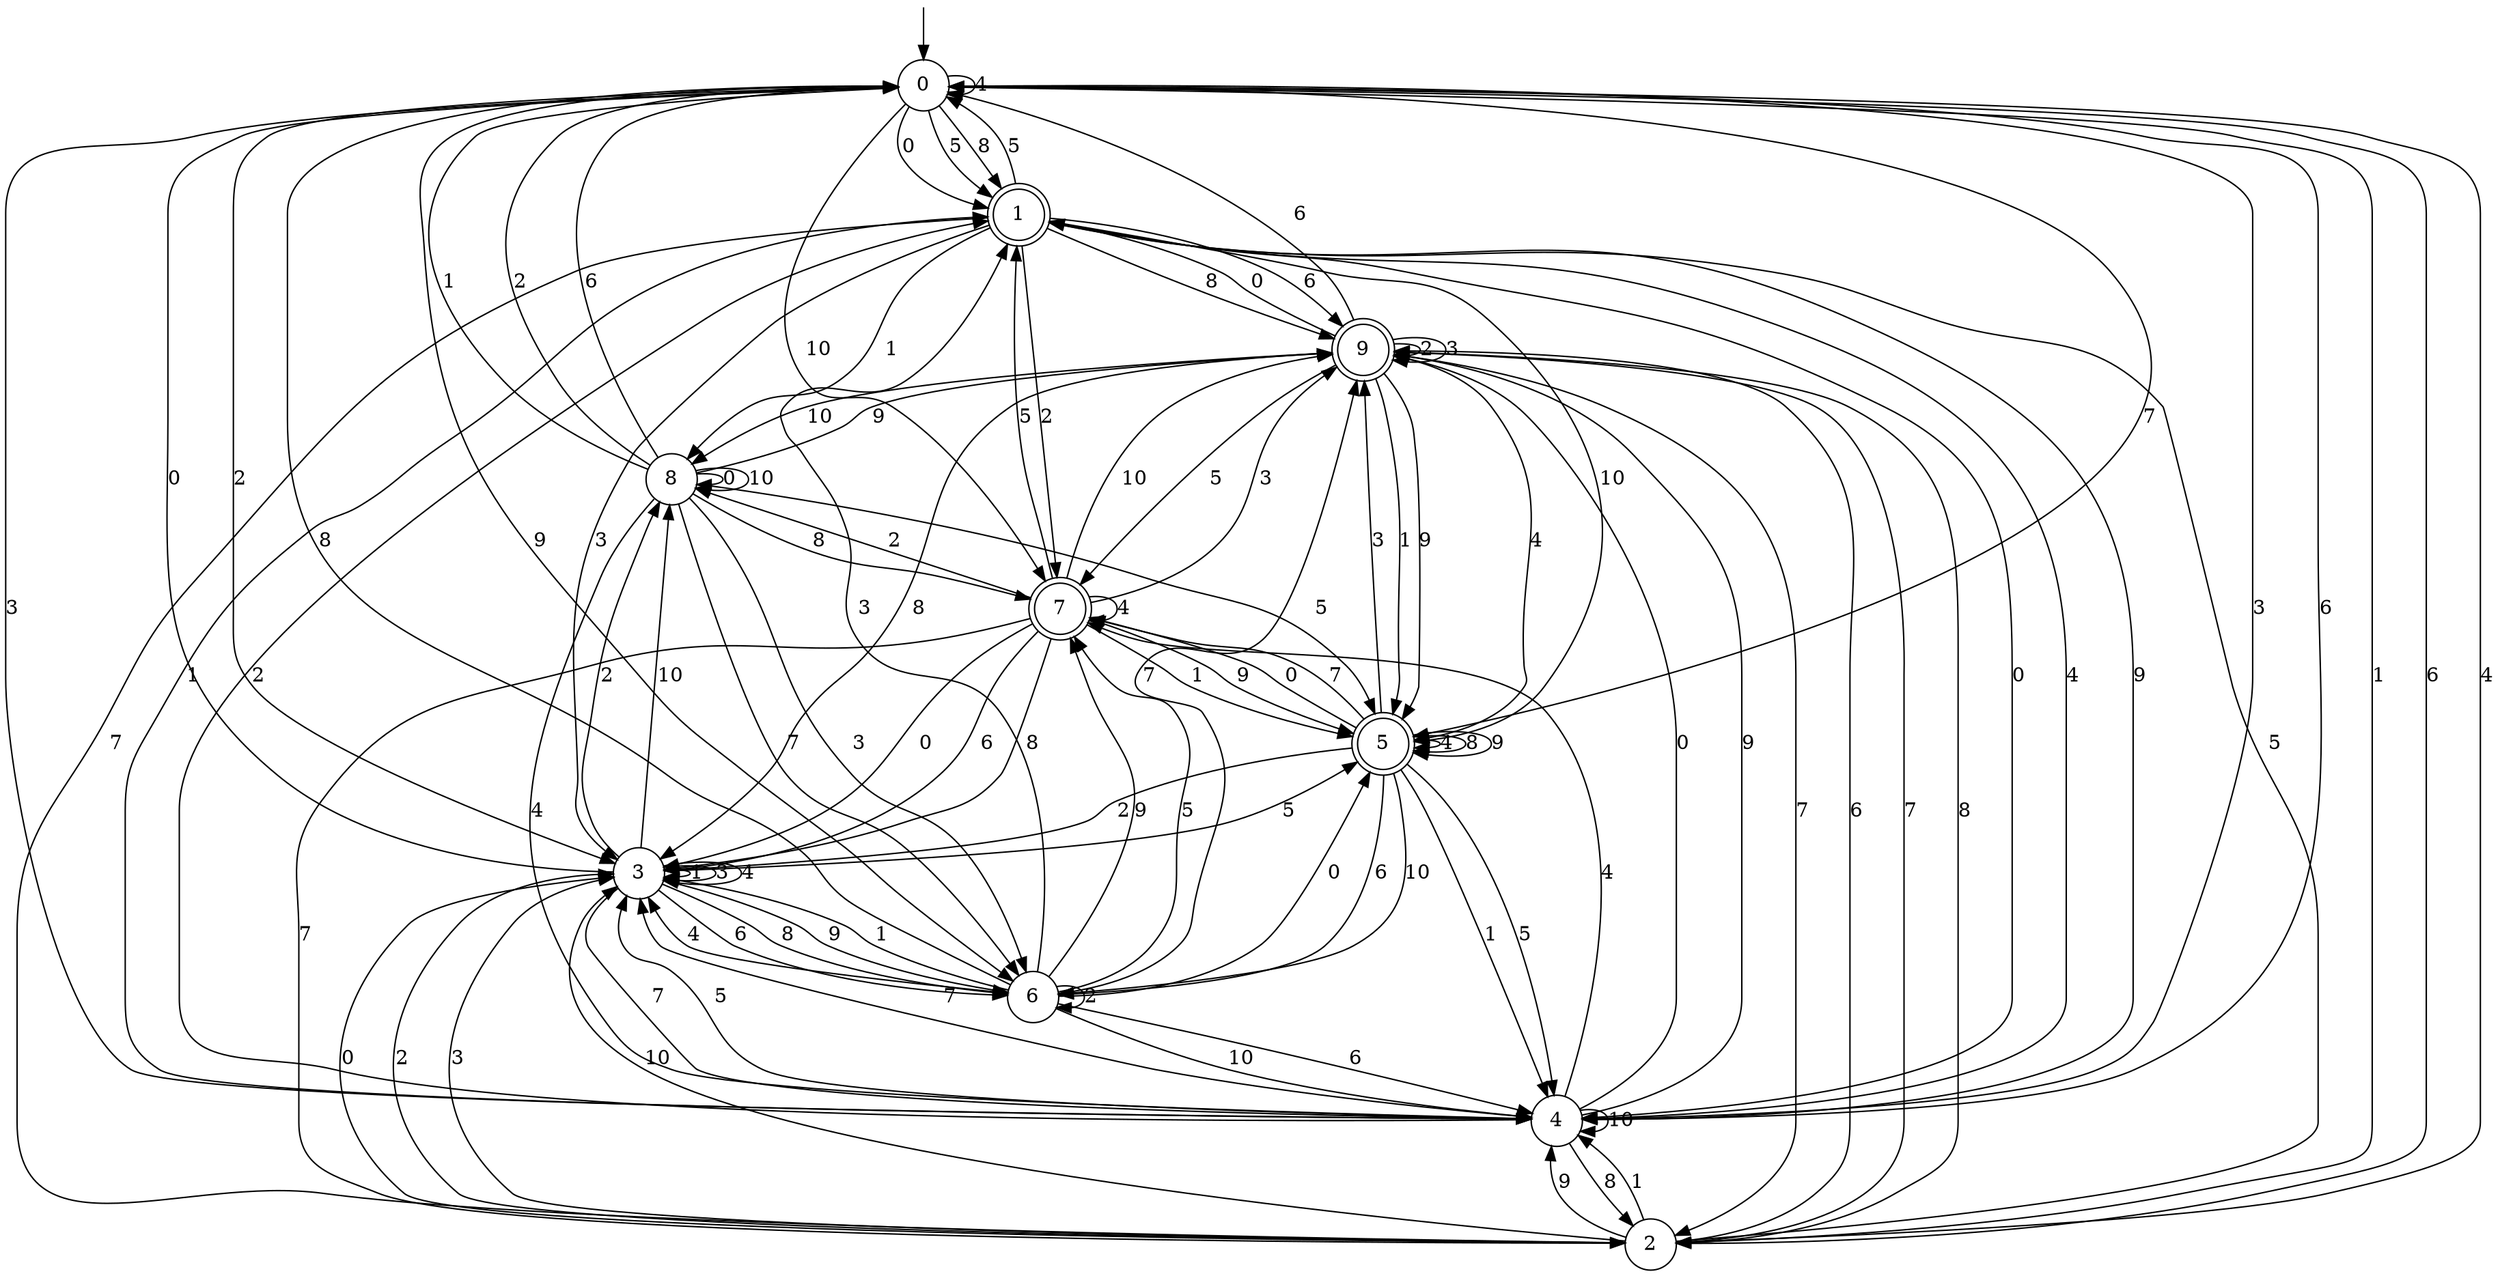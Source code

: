 digraph g {

	s0 [shape="circle" label="0"];
	s1 [shape="doublecircle" label="1"];
	s2 [shape="circle" label="2"];
	s3 [shape="circle" label="3"];
	s4 [shape="circle" label="4"];
	s5 [shape="doublecircle" label="5"];
	s6 [shape="circle" label="6"];
	s7 [shape="doublecircle" label="7"];
	s8 [shape="circle" label="8"];
	s9 [shape="doublecircle" label="9"];
	s0 -> s1 [label="0"];
	s0 -> s2 [label="1"];
	s0 -> s3 [label="2"];
	s0 -> s4 [label="3"];
	s0 -> s0 [label="4"];
	s0 -> s1 [label="5"];
	s0 -> s2 [label="6"];
	s0 -> s5 [label="7"];
	s0 -> s1 [label="8"];
	s0 -> s6 [label="9"];
	s0 -> s7 [label="10"];
	s1 -> s4 [label="0"];
	s1 -> s8 [label="1"];
	s1 -> s7 [label="2"];
	s1 -> s3 [label="3"];
	s1 -> s4 [label="4"];
	s1 -> s0 [label="5"];
	s1 -> s9 [label="6"];
	s1 -> s2 [label="7"];
	s1 -> s9 [label="8"];
	s1 -> s4 [label="9"];
	s1 -> s5 [label="10"];
	s2 -> s3 [label="0"];
	s2 -> s4 [label="1"];
	s2 -> s3 [label="2"];
	s2 -> s3 [label="3"];
	s2 -> s0 [label="4"];
	s2 -> s1 [label="5"];
	s2 -> s9 [label="6"];
	s2 -> s9 [label="7"];
	s2 -> s9 [label="8"];
	s2 -> s4 [label="9"];
	s2 -> s3 [label="10"];
	s3 -> s0 [label="0"];
	s3 -> s3 [label="1"];
	s3 -> s8 [label="2"];
	s3 -> s3 [label="3"];
	s3 -> s3 [label="4"];
	s3 -> s5 [label="5"];
	s3 -> s6 [label="6"];
	s3 -> s4 [label="7"];
	s3 -> s6 [label="8"];
	s3 -> s6 [label="9"];
	s3 -> s8 [label="10"];
	s4 -> s9 [label="0"];
	s4 -> s1 [label="1"];
	s4 -> s1 [label="2"];
	s4 -> s0 [label="3"];
	s4 -> s7 [label="4"];
	s4 -> s3 [label="5"];
	s4 -> s0 [label="6"];
	s4 -> s3 [label="7"];
	s4 -> s2 [label="8"];
	s4 -> s9 [label="9"];
	s4 -> s4 [label="10"];
	s5 -> s7 [label="0"];
	s5 -> s4 [label="1"];
	s5 -> s3 [label="2"];
	s5 -> s9 [label="3"];
	s5 -> s5 [label="4"];
	s5 -> s4 [label="5"];
	s5 -> s6 [label="6"];
	s5 -> s7 [label="7"];
	s5 -> s5 [label="8"];
	s5 -> s5 [label="9"];
	s5 -> s6 [label="10"];
	s6 -> s5 [label="0"];
	s6 -> s3 [label="1"];
	s6 -> s6 [label="2"];
	s6 -> s1 [label="3"];
	s6 -> s3 [label="4"];
	s6 -> s7 [label="5"];
	s6 -> s4 [label="6"];
	s6 -> s9 [label="7"];
	s6 -> s0 [label="8"];
	s6 -> s7 [label="9"];
	s6 -> s4 [label="10"];
	s7 -> s3 [label="0"];
	s7 -> s5 [label="1"];
	s7 -> s8 [label="2"];
	s7 -> s9 [label="3"];
	s7 -> s7 [label="4"];
	s7 -> s1 [label="5"];
	s7 -> s3 [label="6"];
	s7 -> s2 [label="7"];
	s7 -> s3 [label="8"];
	s7 -> s5 [label="9"];
	s7 -> s9 [label="10"];
	s8 -> s8 [label="0"];
	s8 -> s0 [label="1"];
	s8 -> s0 [label="2"];
	s8 -> s6 [label="3"];
	s8 -> s4 [label="4"];
	s8 -> s5 [label="5"];
	s8 -> s0 [label="6"];
	s8 -> s6 [label="7"];
	s8 -> s7 [label="8"];
	s8 -> s9 [label="9"];
	s8 -> s8 [label="10"];
	s9 -> s1 [label="0"];
	s9 -> s5 [label="1"];
	s9 -> s9 [label="2"];
	s9 -> s9 [label="3"];
	s9 -> s5 [label="4"];
	s9 -> s7 [label="5"];
	s9 -> s0 [label="6"];
	s9 -> s2 [label="7"];
	s9 -> s3 [label="8"];
	s9 -> s5 [label="9"];
	s9 -> s8 [label="10"];

__start0 [label="" shape="none" width="0" height="0"];
__start0 -> s0;

}
